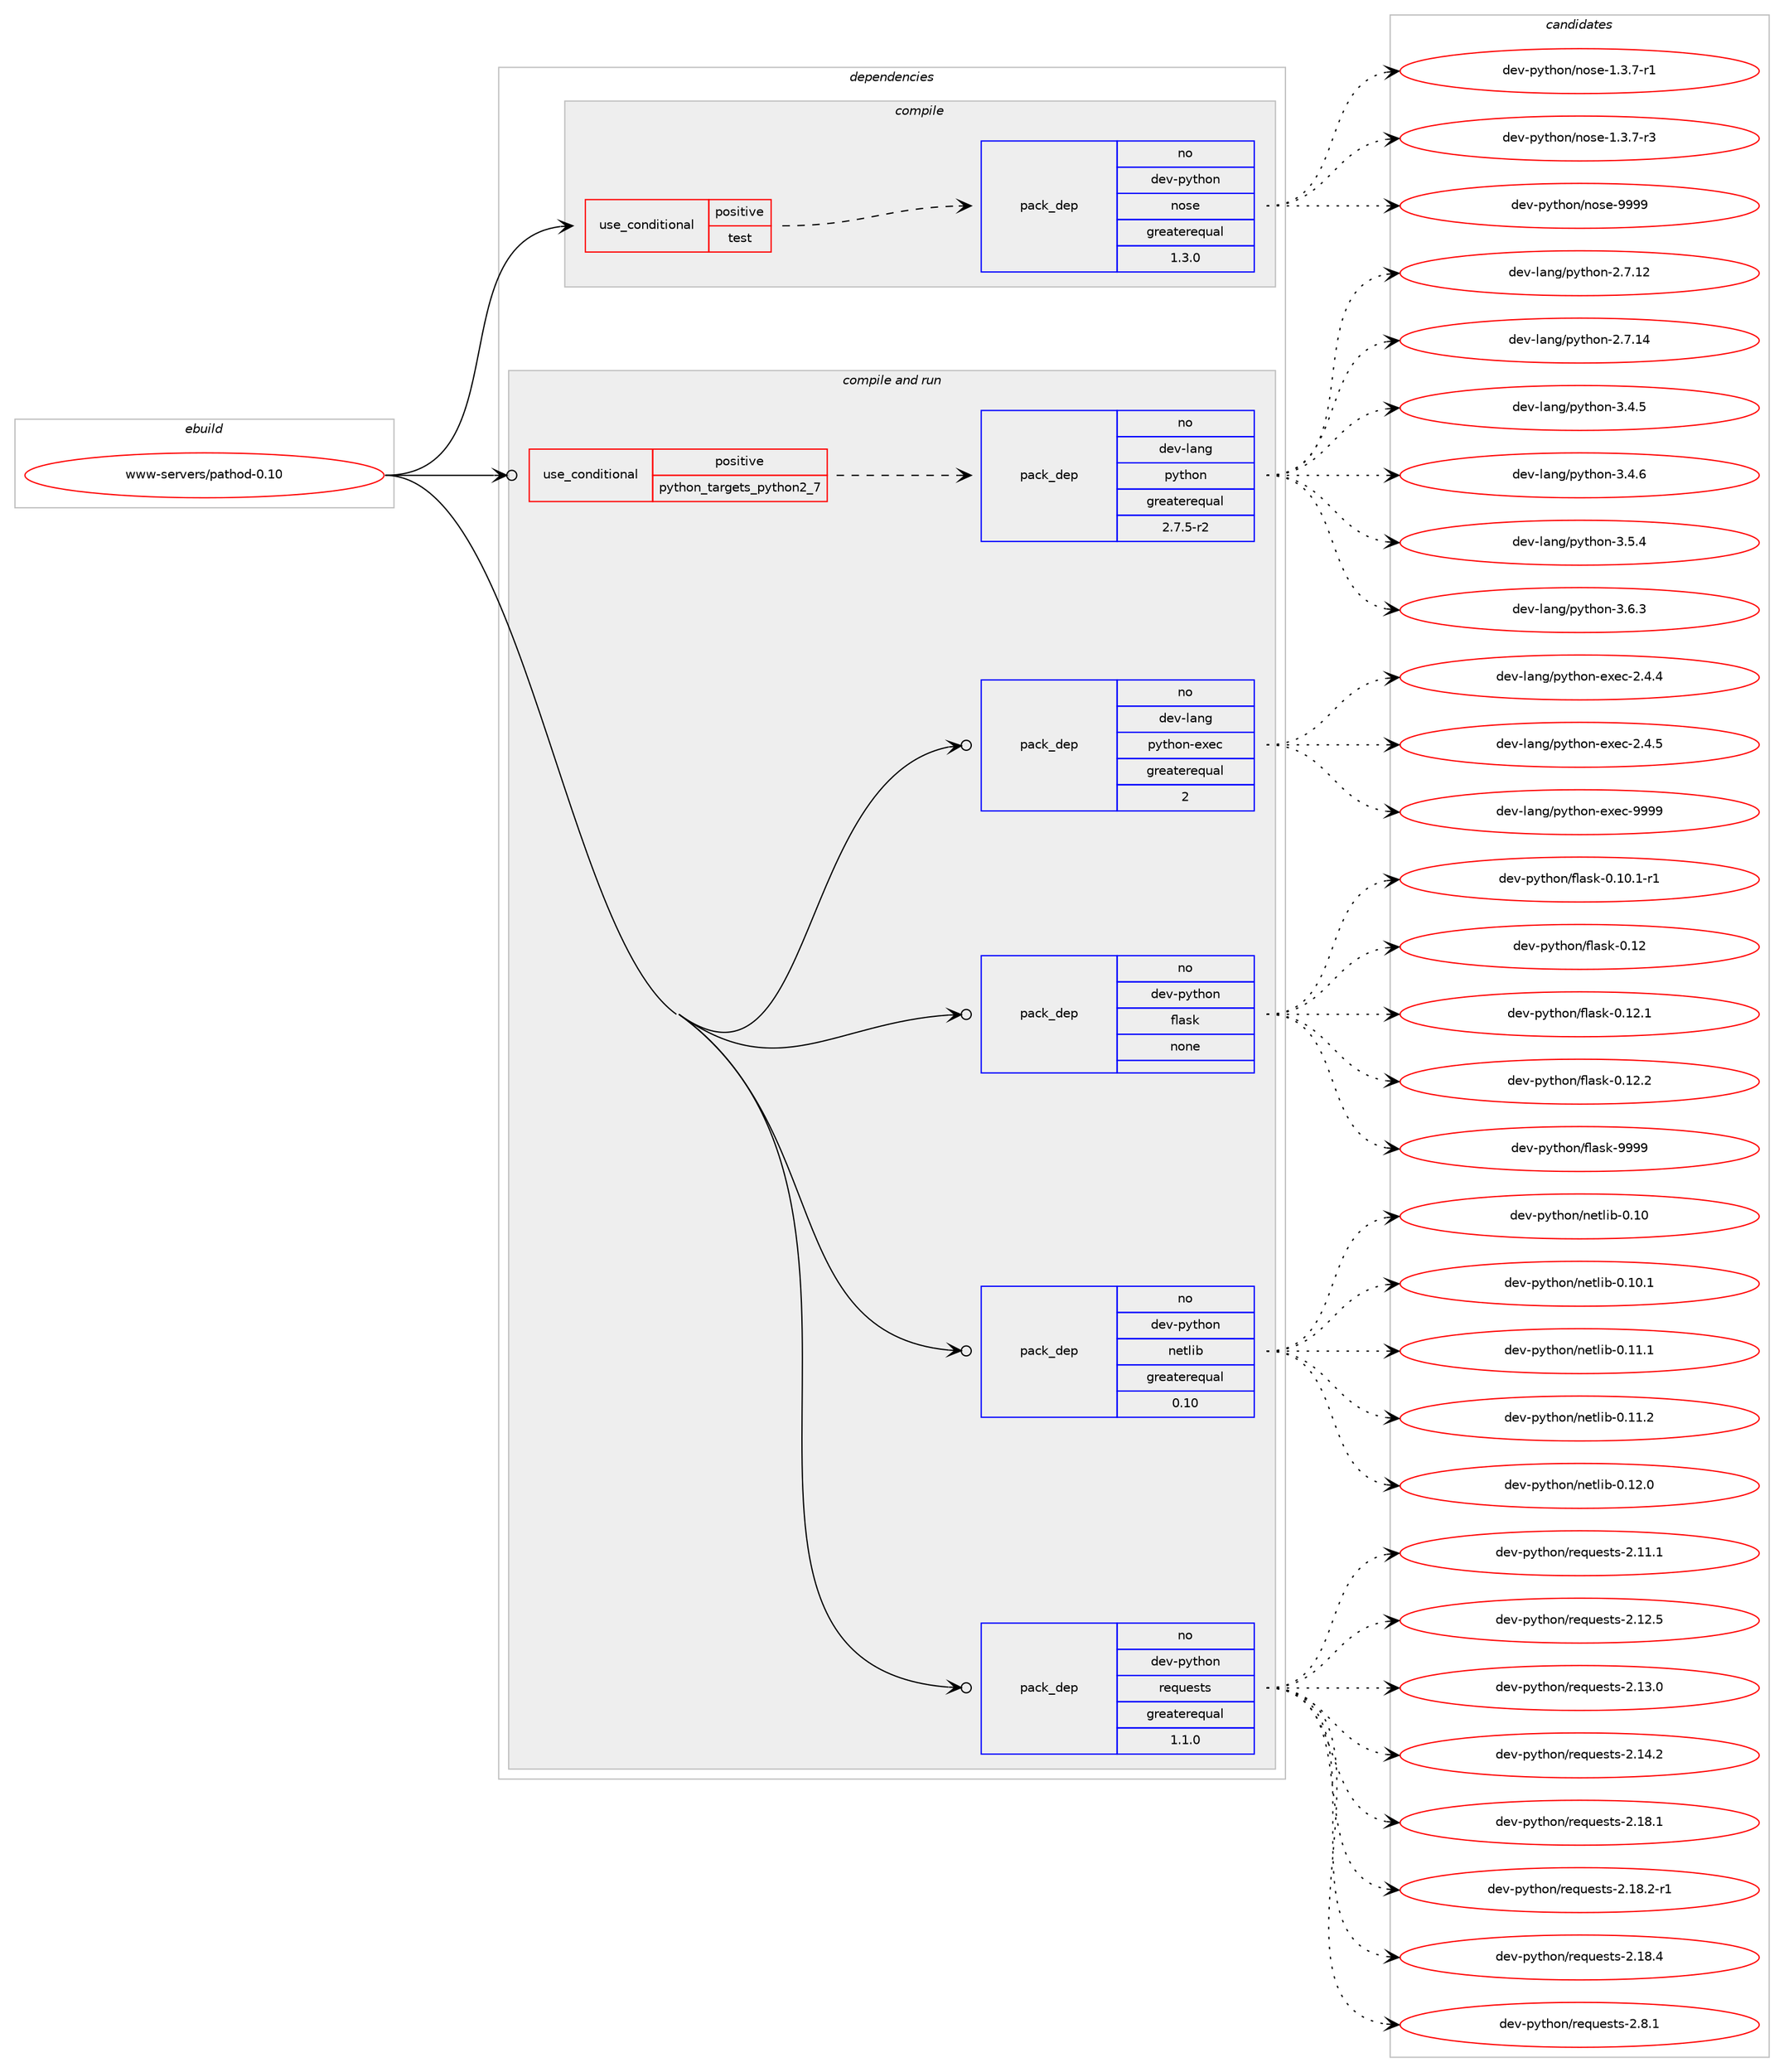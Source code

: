 digraph prolog {

# *************
# Graph options
# *************

newrank=true;
concentrate=true;
compound=true;
graph [rankdir=LR,fontname=Helvetica,fontsize=10,ranksep=1.5];#, ranksep=2.5, nodesep=0.2];
edge  [arrowhead=vee];
node  [fontname=Helvetica,fontsize=10];

# **********
# The ebuild
# **********

subgraph cluster_leftcol {
color=gray;
rank=same;
label=<<i>ebuild</i>>;
id [label="www-servers/pathod-0.10", color=red, width=4, href="../www-servers/pathod-0.10.svg"];
}

# ****************
# The dependencies
# ****************

subgraph cluster_midcol {
color=gray;
label=<<i>dependencies</i>>;
subgraph cluster_compile {
fillcolor="#eeeeee";
style=filled;
label=<<i>compile</i>>;
subgraph cond121032 {
dependency507788 [label=<<TABLE BORDER="0" CELLBORDER="1" CELLSPACING="0" CELLPADDING="4"><TR><TD ROWSPAN="3" CELLPADDING="10">use_conditional</TD></TR><TR><TD>positive</TD></TR><TR><TD>test</TD></TR></TABLE>>, shape=none, color=red];
subgraph pack377441 {
dependency507789 [label=<<TABLE BORDER="0" CELLBORDER="1" CELLSPACING="0" CELLPADDING="4" WIDTH="220"><TR><TD ROWSPAN="6" CELLPADDING="30">pack_dep</TD></TR><TR><TD WIDTH="110">no</TD></TR><TR><TD>dev-python</TD></TR><TR><TD>nose</TD></TR><TR><TD>greaterequal</TD></TR><TR><TD>1.3.0</TD></TR></TABLE>>, shape=none, color=blue];
}
dependency507788:e -> dependency507789:w [weight=20,style="dashed",arrowhead="vee"];
}
id:e -> dependency507788:w [weight=20,style="solid",arrowhead="vee"];
}
subgraph cluster_compileandrun {
fillcolor="#eeeeee";
style=filled;
label=<<i>compile and run</i>>;
subgraph cond121033 {
dependency507790 [label=<<TABLE BORDER="0" CELLBORDER="1" CELLSPACING="0" CELLPADDING="4"><TR><TD ROWSPAN="3" CELLPADDING="10">use_conditional</TD></TR><TR><TD>positive</TD></TR><TR><TD>python_targets_python2_7</TD></TR></TABLE>>, shape=none, color=red];
subgraph pack377442 {
dependency507791 [label=<<TABLE BORDER="0" CELLBORDER="1" CELLSPACING="0" CELLPADDING="4" WIDTH="220"><TR><TD ROWSPAN="6" CELLPADDING="30">pack_dep</TD></TR><TR><TD WIDTH="110">no</TD></TR><TR><TD>dev-lang</TD></TR><TR><TD>python</TD></TR><TR><TD>greaterequal</TD></TR><TR><TD>2.7.5-r2</TD></TR></TABLE>>, shape=none, color=blue];
}
dependency507790:e -> dependency507791:w [weight=20,style="dashed",arrowhead="vee"];
}
id:e -> dependency507790:w [weight=20,style="solid",arrowhead="odotvee"];
subgraph pack377443 {
dependency507792 [label=<<TABLE BORDER="0" CELLBORDER="1" CELLSPACING="0" CELLPADDING="4" WIDTH="220"><TR><TD ROWSPAN="6" CELLPADDING="30">pack_dep</TD></TR><TR><TD WIDTH="110">no</TD></TR><TR><TD>dev-lang</TD></TR><TR><TD>python-exec</TD></TR><TR><TD>greaterequal</TD></TR><TR><TD>2</TD></TR></TABLE>>, shape=none, color=blue];
}
id:e -> dependency507792:w [weight=20,style="solid",arrowhead="odotvee"];
subgraph pack377444 {
dependency507793 [label=<<TABLE BORDER="0" CELLBORDER="1" CELLSPACING="0" CELLPADDING="4" WIDTH="220"><TR><TD ROWSPAN="6" CELLPADDING="30">pack_dep</TD></TR><TR><TD WIDTH="110">no</TD></TR><TR><TD>dev-python</TD></TR><TR><TD>flask</TD></TR><TR><TD>none</TD></TR><TR><TD></TD></TR></TABLE>>, shape=none, color=blue];
}
id:e -> dependency507793:w [weight=20,style="solid",arrowhead="odotvee"];
subgraph pack377445 {
dependency507794 [label=<<TABLE BORDER="0" CELLBORDER="1" CELLSPACING="0" CELLPADDING="4" WIDTH="220"><TR><TD ROWSPAN="6" CELLPADDING="30">pack_dep</TD></TR><TR><TD WIDTH="110">no</TD></TR><TR><TD>dev-python</TD></TR><TR><TD>netlib</TD></TR><TR><TD>greaterequal</TD></TR><TR><TD>0.10</TD></TR></TABLE>>, shape=none, color=blue];
}
id:e -> dependency507794:w [weight=20,style="solid",arrowhead="odotvee"];
subgraph pack377446 {
dependency507795 [label=<<TABLE BORDER="0" CELLBORDER="1" CELLSPACING="0" CELLPADDING="4" WIDTH="220"><TR><TD ROWSPAN="6" CELLPADDING="30">pack_dep</TD></TR><TR><TD WIDTH="110">no</TD></TR><TR><TD>dev-python</TD></TR><TR><TD>requests</TD></TR><TR><TD>greaterequal</TD></TR><TR><TD>1.1.0</TD></TR></TABLE>>, shape=none, color=blue];
}
id:e -> dependency507795:w [weight=20,style="solid",arrowhead="odotvee"];
}
subgraph cluster_run {
fillcolor="#eeeeee";
style=filled;
label=<<i>run</i>>;
}
}

# **************
# The candidates
# **************

subgraph cluster_choices {
rank=same;
color=gray;
label=<<i>candidates</i>>;

subgraph choice377441 {
color=black;
nodesep=1;
choice10010111845112121116104111110471101111151014549465146554511449 [label="dev-python/nose-1.3.7-r1", color=red, width=4,href="../dev-python/nose-1.3.7-r1.svg"];
choice10010111845112121116104111110471101111151014549465146554511451 [label="dev-python/nose-1.3.7-r3", color=red, width=4,href="../dev-python/nose-1.3.7-r3.svg"];
choice10010111845112121116104111110471101111151014557575757 [label="dev-python/nose-9999", color=red, width=4,href="../dev-python/nose-9999.svg"];
dependency507789:e -> choice10010111845112121116104111110471101111151014549465146554511449:w [style=dotted,weight="100"];
dependency507789:e -> choice10010111845112121116104111110471101111151014549465146554511451:w [style=dotted,weight="100"];
dependency507789:e -> choice10010111845112121116104111110471101111151014557575757:w [style=dotted,weight="100"];
}
subgraph choice377442 {
color=black;
nodesep=1;
choice10010111845108971101034711212111610411111045504655464950 [label="dev-lang/python-2.7.12", color=red, width=4,href="../dev-lang/python-2.7.12.svg"];
choice10010111845108971101034711212111610411111045504655464952 [label="dev-lang/python-2.7.14", color=red, width=4,href="../dev-lang/python-2.7.14.svg"];
choice100101118451089711010347112121116104111110455146524653 [label="dev-lang/python-3.4.5", color=red, width=4,href="../dev-lang/python-3.4.5.svg"];
choice100101118451089711010347112121116104111110455146524654 [label="dev-lang/python-3.4.6", color=red, width=4,href="../dev-lang/python-3.4.6.svg"];
choice100101118451089711010347112121116104111110455146534652 [label="dev-lang/python-3.5.4", color=red, width=4,href="../dev-lang/python-3.5.4.svg"];
choice100101118451089711010347112121116104111110455146544651 [label="dev-lang/python-3.6.3", color=red, width=4,href="../dev-lang/python-3.6.3.svg"];
dependency507791:e -> choice10010111845108971101034711212111610411111045504655464950:w [style=dotted,weight="100"];
dependency507791:e -> choice10010111845108971101034711212111610411111045504655464952:w [style=dotted,weight="100"];
dependency507791:e -> choice100101118451089711010347112121116104111110455146524653:w [style=dotted,weight="100"];
dependency507791:e -> choice100101118451089711010347112121116104111110455146524654:w [style=dotted,weight="100"];
dependency507791:e -> choice100101118451089711010347112121116104111110455146534652:w [style=dotted,weight="100"];
dependency507791:e -> choice100101118451089711010347112121116104111110455146544651:w [style=dotted,weight="100"];
}
subgraph choice377443 {
color=black;
nodesep=1;
choice1001011184510897110103471121211161041111104510112010199455046524652 [label="dev-lang/python-exec-2.4.4", color=red, width=4,href="../dev-lang/python-exec-2.4.4.svg"];
choice1001011184510897110103471121211161041111104510112010199455046524653 [label="dev-lang/python-exec-2.4.5", color=red, width=4,href="../dev-lang/python-exec-2.4.5.svg"];
choice10010111845108971101034711212111610411111045101120101994557575757 [label="dev-lang/python-exec-9999", color=red, width=4,href="../dev-lang/python-exec-9999.svg"];
dependency507792:e -> choice1001011184510897110103471121211161041111104510112010199455046524652:w [style=dotted,weight="100"];
dependency507792:e -> choice1001011184510897110103471121211161041111104510112010199455046524653:w [style=dotted,weight="100"];
dependency507792:e -> choice10010111845108971101034711212111610411111045101120101994557575757:w [style=dotted,weight="100"];
}
subgraph choice377444 {
color=black;
nodesep=1;
choice100101118451121211161041111104710210897115107454846494846494511449 [label="dev-python/flask-0.10.1-r1", color=red, width=4,href="../dev-python/flask-0.10.1-r1.svg"];
choice1001011184511212111610411111047102108971151074548464950 [label="dev-python/flask-0.12", color=red, width=4,href="../dev-python/flask-0.12.svg"];
choice10010111845112121116104111110471021089711510745484649504649 [label="dev-python/flask-0.12.1", color=red, width=4,href="../dev-python/flask-0.12.1.svg"];
choice10010111845112121116104111110471021089711510745484649504650 [label="dev-python/flask-0.12.2", color=red, width=4,href="../dev-python/flask-0.12.2.svg"];
choice1001011184511212111610411111047102108971151074557575757 [label="dev-python/flask-9999", color=red, width=4,href="../dev-python/flask-9999.svg"];
dependency507793:e -> choice100101118451121211161041111104710210897115107454846494846494511449:w [style=dotted,weight="100"];
dependency507793:e -> choice1001011184511212111610411111047102108971151074548464950:w [style=dotted,weight="100"];
dependency507793:e -> choice10010111845112121116104111110471021089711510745484649504649:w [style=dotted,weight="100"];
dependency507793:e -> choice10010111845112121116104111110471021089711510745484649504650:w [style=dotted,weight="100"];
dependency507793:e -> choice1001011184511212111610411111047102108971151074557575757:w [style=dotted,weight="100"];
}
subgraph choice377445 {
color=black;
nodesep=1;
choice1001011184511212111610411111047110101116108105984548464948 [label="dev-python/netlib-0.10", color=red, width=4,href="../dev-python/netlib-0.10.svg"];
choice10010111845112121116104111110471101011161081059845484649484649 [label="dev-python/netlib-0.10.1", color=red, width=4,href="../dev-python/netlib-0.10.1.svg"];
choice10010111845112121116104111110471101011161081059845484649494649 [label="dev-python/netlib-0.11.1", color=red, width=4,href="../dev-python/netlib-0.11.1.svg"];
choice10010111845112121116104111110471101011161081059845484649494650 [label="dev-python/netlib-0.11.2", color=red, width=4,href="../dev-python/netlib-0.11.2.svg"];
choice10010111845112121116104111110471101011161081059845484649504648 [label="dev-python/netlib-0.12.0", color=red, width=4,href="../dev-python/netlib-0.12.0.svg"];
dependency507794:e -> choice1001011184511212111610411111047110101116108105984548464948:w [style=dotted,weight="100"];
dependency507794:e -> choice10010111845112121116104111110471101011161081059845484649484649:w [style=dotted,weight="100"];
dependency507794:e -> choice10010111845112121116104111110471101011161081059845484649494649:w [style=dotted,weight="100"];
dependency507794:e -> choice10010111845112121116104111110471101011161081059845484649494650:w [style=dotted,weight="100"];
dependency507794:e -> choice10010111845112121116104111110471101011161081059845484649504648:w [style=dotted,weight="100"];
}
subgraph choice377446 {
color=black;
nodesep=1;
choice100101118451121211161041111104711410111311710111511611545504649494649 [label="dev-python/requests-2.11.1", color=red, width=4,href="../dev-python/requests-2.11.1.svg"];
choice100101118451121211161041111104711410111311710111511611545504649504653 [label="dev-python/requests-2.12.5", color=red, width=4,href="../dev-python/requests-2.12.5.svg"];
choice100101118451121211161041111104711410111311710111511611545504649514648 [label="dev-python/requests-2.13.0", color=red, width=4,href="../dev-python/requests-2.13.0.svg"];
choice100101118451121211161041111104711410111311710111511611545504649524650 [label="dev-python/requests-2.14.2", color=red, width=4,href="../dev-python/requests-2.14.2.svg"];
choice100101118451121211161041111104711410111311710111511611545504649564649 [label="dev-python/requests-2.18.1", color=red, width=4,href="../dev-python/requests-2.18.1.svg"];
choice1001011184511212111610411111047114101113117101115116115455046495646504511449 [label="dev-python/requests-2.18.2-r1", color=red, width=4,href="../dev-python/requests-2.18.2-r1.svg"];
choice100101118451121211161041111104711410111311710111511611545504649564652 [label="dev-python/requests-2.18.4", color=red, width=4,href="../dev-python/requests-2.18.4.svg"];
choice1001011184511212111610411111047114101113117101115116115455046564649 [label="dev-python/requests-2.8.1", color=red, width=4,href="../dev-python/requests-2.8.1.svg"];
dependency507795:e -> choice100101118451121211161041111104711410111311710111511611545504649494649:w [style=dotted,weight="100"];
dependency507795:e -> choice100101118451121211161041111104711410111311710111511611545504649504653:w [style=dotted,weight="100"];
dependency507795:e -> choice100101118451121211161041111104711410111311710111511611545504649514648:w [style=dotted,weight="100"];
dependency507795:e -> choice100101118451121211161041111104711410111311710111511611545504649524650:w [style=dotted,weight="100"];
dependency507795:e -> choice100101118451121211161041111104711410111311710111511611545504649564649:w [style=dotted,weight="100"];
dependency507795:e -> choice1001011184511212111610411111047114101113117101115116115455046495646504511449:w [style=dotted,weight="100"];
dependency507795:e -> choice100101118451121211161041111104711410111311710111511611545504649564652:w [style=dotted,weight="100"];
dependency507795:e -> choice1001011184511212111610411111047114101113117101115116115455046564649:w [style=dotted,weight="100"];
}
}

}
